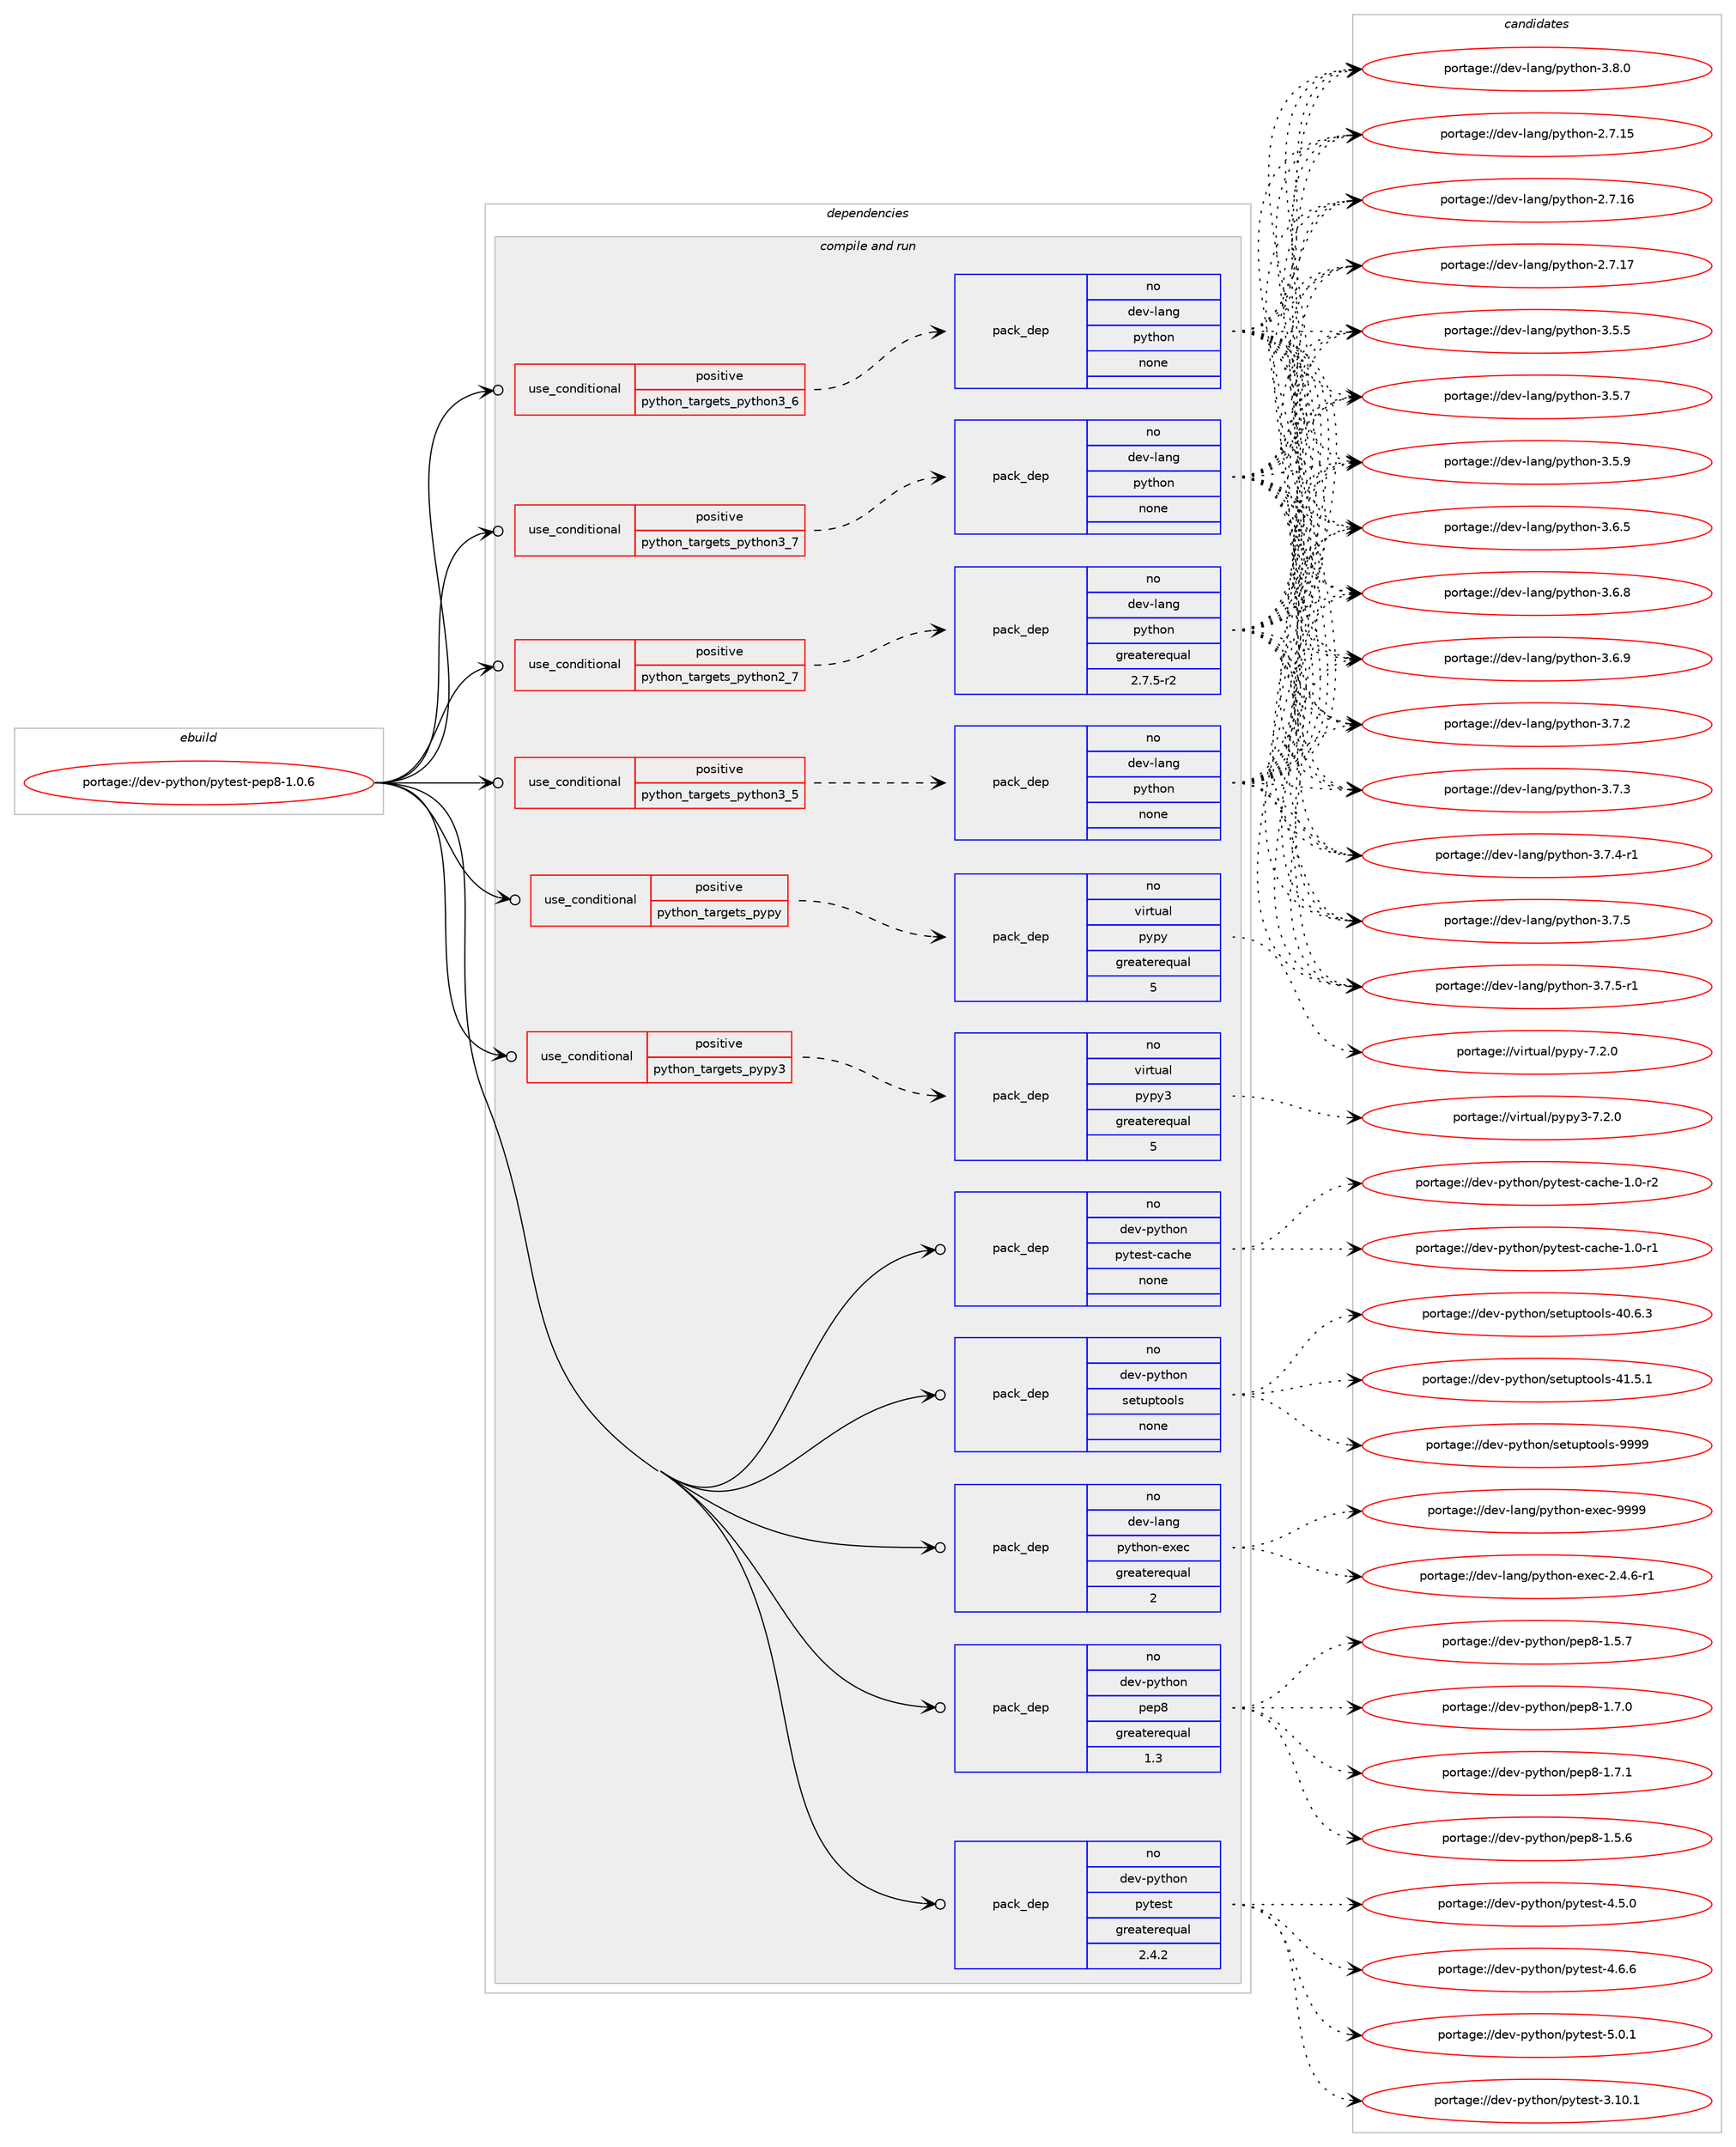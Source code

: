 digraph prolog {

# *************
# Graph options
# *************

newrank=true;
concentrate=true;
compound=true;
graph [rankdir=LR,fontname=Helvetica,fontsize=10,ranksep=1.5];#, ranksep=2.5, nodesep=0.2];
edge  [arrowhead=vee];
node  [fontname=Helvetica,fontsize=10];

# **********
# The ebuild
# **********

subgraph cluster_leftcol {
color=gray;
rank=same;
label=<<i>ebuild</i>>;
id [label="portage://dev-python/pytest-pep8-1.0.6", color=red, width=4, href="../dev-python/pytest-pep8-1.0.6.svg"];
}

# ****************
# The dependencies
# ****************

subgraph cluster_midcol {
color=gray;
label=<<i>dependencies</i>>;
subgraph cluster_compile {
fillcolor="#eeeeee";
style=filled;
label=<<i>compile</i>>;
}
subgraph cluster_compileandrun {
fillcolor="#eeeeee";
style=filled;
label=<<i>compile and run</i>>;
subgraph cond36443 {
dependency164718 [label=<<TABLE BORDER="0" CELLBORDER="1" CELLSPACING="0" CELLPADDING="4"><TR><TD ROWSPAN="3" CELLPADDING="10">use_conditional</TD></TR><TR><TD>positive</TD></TR><TR><TD>python_targets_pypy</TD></TR></TABLE>>, shape=none, color=red];
subgraph pack124888 {
dependency164719 [label=<<TABLE BORDER="0" CELLBORDER="1" CELLSPACING="0" CELLPADDING="4" WIDTH="220"><TR><TD ROWSPAN="6" CELLPADDING="30">pack_dep</TD></TR><TR><TD WIDTH="110">no</TD></TR><TR><TD>virtual</TD></TR><TR><TD>pypy</TD></TR><TR><TD>greaterequal</TD></TR><TR><TD>5</TD></TR></TABLE>>, shape=none, color=blue];
}
dependency164718:e -> dependency164719:w [weight=20,style="dashed",arrowhead="vee"];
}
id:e -> dependency164718:w [weight=20,style="solid",arrowhead="odotvee"];
subgraph cond36444 {
dependency164720 [label=<<TABLE BORDER="0" CELLBORDER="1" CELLSPACING="0" CELLPADDING="4"><TR><TD ROWSPAN="3" CELLPADDING="10">use_conditional</TD></TR><TR><TD>positive</TD></TR><TR><TD>python_targets_pypy3</TD></TR></TABLE>>, shape=none, color=red];
subgraph pack124889 {
dependency164721 [label=<<TABLE BORDER="0" CELLBORDER="1" CELLSPACING="0" CELLPADDING="4" WIDTH="220"><TR><TD ROWSPAN="6" CELLPADDING="30">pack_dep</TD></TR><TR><TD WIDTH="110">no</TD></TR><TR><TD>virtual</TD></TR><TR><TD>pypy3</TD></TR><TR><TD>greaterequal</TD></TR><TR><TD>5</TD></TR></TABLE>>, shape=none, color=blue];
}
dependency164720:e -> dependency164721:w [weight=20,style="dashed",arrowhead="vee"];
}
id:e -> dependency164720:w [weight=20,style="solid",arrowhead="odotvee"];
subgraph cond36445 {
dependency164722 [label=<<TABLE BORDER="0" CELLBORDER="1" CELLSPACING="0" CELLPADDING="4"><TR><TD ROWSPAN="3" CELLPADDING="10">use_conditional</TD></TR><TR><TD>positive</TD></TR><TR><TD>python_targets_python2_7</TD></TR></TABLE>>, shape=none, color=red];
subgraph pack124890 {
dependency164723 [label=<<TABLE BORDER="0" CELLBORDER="1" CELLSPACING="0" CELLPADDING="4" WIDTH="220"><TR><TD ROWSPAN="6" CELLPADDING="30">pack_dep</TD></TR><TR><TD WIDTH="110">no</TD></TR><TR><TD>dev-lang</TD></TR><TR><TD>python</TD></TR><TR><TD>greaterequal</TD></TR><TR><TD>2.7.5-r2</TD></TR></TABLE>>, shape=none, color=blue];
}
dependency164722:e -> dependency164723:w [weight=20,style="dashed",arrowhead="vee"];
}
id:e -> dependency164722:w [weight=20,style="solid",arrowhead="odotvee"];
subgraph cond36446 {
dependency164724 [label=<<TABLE BORDER="0" CELLBORDER="1" CELLSPACING="0" CELLPADDING="4"><TR><TD ROWSPAN="3" CELLPADDING="10">use_conditional</TD></TR><TR><TD>positive</TD></TR><TR><TD>python_targets_python3_5</TD></TR></TABLE>>, shape=none, color=red];
subgraph pack124891 {
dependency164725 [label=<<TABLE BORDER="0" CELLBORDER="1" CELLSPACING="0" CELLPADDING="4" WIDTH="220"><TR><TD ROWSPAN="6" CELLPADDING="30">pack_dep</TD></TR><TR><TD WIDTH="110">no</TD></TR><TR><TD>dev-lang</TD></TR><TR><TD>python</TD></TR><TR><TD>none</TD></TR><TR><TD></TD></TR></TABLE>>, shape=none, color=blue];
}
dependency164724:e -> dependency164725:w [weight=20,style="dashed",arrowhead="vee"];
}
id:e -> dependency164724:w [weight=20,style="solid",arrowhead="odotvee"];
subgraph cond36447 {
dependency164726 [label=<<TABLE BORDER="0" CELLBORDER="1" CELLSPACING="0" CELLPADDING="4"><TR><TD ROWSPAN="3" CELLPADDING="10">use_conditional</TD></TR><TR><TD>positive</TD></TR><TR><TD>python_targets_python3_6</TD></TR></TABLE>>, shape=none, color=red];
subgraph pack124892 {
dependency164727 [label=<<TABLE BORDER="0" CELLBORDER="1" CELLSPACING="0" CELLPADDING="4" WIDTH="220"><TR><TD ROWSPAN="6" CELLPADDING="30">pack_dep</TD></TR><TR><TD WIDTH="110">no</TD></TR><TR><TD>dev-lang</TD></TR><TR><TD>python</TD></TR><TR><TD>none</TD></TR><TR><TD></TD></TR></TABLE>>, shape=none, color=blue];
}
dependency164726:e -> dependency164727:w [weight=20,style="dashed",arrowhead="vee"];
}
id:e -> dependency164726:w [weight=20,style="solid",arrowhead="odotvee"];
subgraph cond36448 {
dependency164728 [label=<<TABLE BORDER="0" CELLBORDER="1" CELLSPACING="0" CELLPADDING="4"><TR><TD ROWSPAN="3" CELLPADDING="10">use_conditional</TD></TR><TR><TD>positive</TD></TR><TR><TD>python_targets_python3_7</TD></TR></TABLE>>, shape=none, color=red];
subgraph pack124893 {
dependency164729 [label=<<TABLE BORDER="0" CELLBORDER="1" CELLSPACING="0" CELLPADDING="4" WIDTH="220"><TR><TD ROWSPAN="6" CELLPADDING="30">pack_dep</TD></TR><TR><TD WIDTH="110">no</TD></TR><TR><TD>dev-lang</TD></TR><TR><TD>python</TD></TR><TR><TD>none</TD></TR><TR><TD></TD></TR></TABLE>>, shape=none, color=blue];
}
dependency164728:e -> dependency164729:w [weight=20,style="dashed",arrowhead="vee"];
}
id:e -> dependency164728:w [weight=20,style="solid",arrowhead="odotvee"];
subgraph pack124894 {
dependency164730 [label=<<TABLE BORDER="0" CELLBORDER="1" CELLSPACING="0" CELLPADDING="4" WIDTH="220"><TR><TD ROWSPAN="6" CELLPADDING="30">pack_dep</TD></TR><TR><TD WIDTH="110">no</TD></TR><TR><TD>dev-lang</TD></TR><TR><TD>python-exec</TD></TR><TR><TD>greaterequal</TD></TR><TR><TD>2</TD></TR></TABLE>>, shape=none, color=blue];
}
id:e -> dependency164730:w [weight=20,style="solid",arrowhead="odotvee"];
subgraph pack124895 {
dependency164731 [label=<<TABLE BORDER="0" CELLBORDER="1" CELLSPACING="0" CELLPADDING="4" WIDTH="220"><TR><TD ROWSPAN="6" CELLPADDING="30">pack_dep</TD></TR><TR><TD WIDTH="110">no</TD></TR><TR><TD>dev-python</TD></TR><TR><TD>pep8</TD></TR><TR><TD>greaterequal</TD></TR><TR><TD>1.3</TD></TR></TABLE>>, shape=none, color=blue];
}
id:e -> dependency164731:w [weight=20,style="solid",arrowhead="odotvee"];
subgraph pack124896 {
dependency164732 [label=<<TABLE BORDER="0" CELLBORDER="1" CELLSPACING="0" CELLPADDING="4" WIDTH="220"><TR><TD ROWSPAN="6" CELLPADDING="30">pack_dep</TD></TR><TR><TD WIDTH="110">no</TD></TR><TR><TD>dev-python</TD></TR><TR><TD>pytest</TD></TR><TR><TD>greaterequal</TD></TR><TR><TD>2.4.2</TD></TR></TABLE>>, shape=none, color=blue];
}
id:e -> dependency164732:w [weight=20,style="solid",arrowhead="odotvee"];
subgraph pack124897 {
dependency164733 [label=<<TABLE BORDER="0" CELLBORDER="1" CELLSPACING="0" CELLPADDING="4" WIDTH="220"><TR><TD ROWSPAN="6" CELLPADDING="30">pack_dep</TD></TR><TR><TD WIDTH="110">no</TD></TR><TR><TD>dev-python</TD></TR><TR><TD>pytest-cache</TD></TR><TR><TD>none</TD></TR><TR><TD></TD></TR></TABLE>>, shape=none, color=blue];
}
id:e -> dependency164733:w [weight=20,style="solid",arrowhead="odotvee"];
subgraph pack124898 {
dependency164734 [label=<<TABLE BORDER="0" CELLBORDER="1" CELLSPACING="0" CELLPADDING="4" WIDTH="220"><TR><TD ROWSPAN="6" CELLPADDING="30">pack_dep</TD></TR><TR><TD WIDTH="110">no</TD></TR><TR><TD>dev-python</TD></TR><TR><TD>setuptools</TD></TR><TR><TD>none</TD></TR><TR><TD></TD></TR></TABLE>>, shape=none, color=blue];
}
id:e -> dependency164734:w [weight=20,style="solid",arrowhead="odotvee"];
}
subgraph cluster_run {
fillcolor="#eeeeee";
style=filled;
label=<<i>run</i>>;
}
}

# **************
# The candidates
# **************

subgraph cluster_choices {
rank=same;
color=gray;
label=<<i>candidates</i>>;

subgraph choice124888 {
color=black;
nodesep=1;
choiceportage1181051141161179710847112121112121455546504648 [label="portage://virtual/pypy-7.2.0", color=red, width=4,href="../virtual/pypy-7.2.0.svg"];
dependency164719:e -> choiceportage1181051141161179710847112121112121455546504648:w [style=dotted,weight="100"];
}
subgraph choice124889 {
color=black;
nodesep=1;
choiceportage118105114116117971084711212111212151455546504648 [label="portage://virtual/pypy3-7.2.0", color=red, width=4,href="../virtual/pypy3-7.2.0.svg"];
dependency164721:e -> choiceportage118105114116117971084711212111212151455546504648:w [style=dotted,weight="100"];
}
subgraph choice124890 {
color=black;
nodesep=1;
choiceportage10010111845108971101034711212111610411111045504655464953 [label="portage://dev-lang/python-2.7.15", color=red, width=4,href="../dev-lang/python-2.7.15.svg"];
choiceportage10010111845108971101034711212111610411111045504655464954 [label="portage://dev-lang/python-2.7.16", color=red, width=4,href="../dev-lang/python-2.7.16.svg"];
choiceportage10010111845108971101034711212111610411111045504655464955 [label="portage://dev-lang/python-2.7.17", color=red, width=4,href="../dev-lang/python-2.7.17.svg"];
choiceportage100101118451089711010347112121116104111110455146534653 [label="portage://dev-lang/python-3.5.5", color=red, width=4,href="../dev-lang/python-3.5.5.svg"];
choiceportage100101118451089711010347112121116104111110455146534655 [label="portage://dev-lang/python-3.5.7", color=red, width=4,href="../dev-lang/python-3.5.7.svg"];
choiceportage100101118451089711010347112121116104111110455146534657 [label="portage://dev-lang/python-3.5.9", color=red, width=4,href="../dev-lang/python-3.5.9.svg"];
choiceportage100101118451089711010347112121116104111110455146544653 [label="portage://dev-lang/python-3.6.5", color=red, width=4,href="../dev-lang/python-3.6.5.svg"];
choiceportage100101118451089711010347112121116104111110455146544656 [label="portage://dev-lang/python-3.6.8", color=red, width=4,href="../dev-lang/python-3.6.8.svg"];
choiceportage100101118451089711010347112121116104111110455146544657 [label="portage://dev-lang/python-3.6.9", color=red, width=4,href="../dev-lang/python-3.6.9.svg"];
choiceportage100101118451089711010347112121116104111110455146554650 [label="portage://dev-lang/python-3.7.2", color=red, width=4,href="../dev-lang/python-3.7.2.svg"];
choiceportage100101118451089711010347112121116104111110455146554651 [label="portage://dev-lang/python-3.7.3", color=red, width=4,href="../dev-lang/python-3.7.3.svg"];
choiceportage1001011184510897110103471121211161041111104551465546524511449 [label="portage://dev-lang/python-3.7.4-r1", color=red, width=4,href="../dev-lang/python-3.7.4-r1.svg"];
choiceportage100101118451089711010347112121116104111110455146554653 [label="portage://dev-lang/python-3.7.5", color=red, width=4,href="../dev-lang/python-3.7.5.svg"];
choiceportage1001011184510897110103471121211161041111104551465546534511449 [label="portage://dev-lang/python-3.7.5-r1", color=red, width=4,href="../dev-lang/python-3.7.5-r1.svg"];
choiceportage100101118451089711010347112121116104111110455146564648 [label="portage://dev-lang/python-3.8.0", color=red, width=4,href="../dev-lang/python-3.8.0.svg"];
dependency164723:e -> choiceportage10010111845108971101034711212111610411111045504655464953:w [style=dotted,weight="100"];
dependency164723:e -> choiceportage10010111845108971101034711212111610411111045504655464954:w [style=dotted,weight="100"];
dependency164723:e -> choiceportage10010111845108971101034711212111610411111045504655464955:w [style=dotted,weight="100"];
dependency164723:e -> choiceportage100101118451089711010347112121116104111110455146534653:w [style=dotted,weight="100"];
dependency164723:e -> choiceportage100101118451089711010347112121116104111110455146534655:w [style=dotted,weight="100"];
dependency164723:e -> choiceportage100101118451089711010347112121116104111110455146534657:w [style=dotted,weight="100"];
dependency164723:e -> choiceportage100101118451089711010347112121116104111110455146544653:w [style=dotted,weight="100"];
dependency164723:e -> choiceportage100101118451089711010347112121116104111110455146544656:w [style=dotted,weight="100"];
dependency164723:e -> choiceportage100101118451089711010347112121116104111110455146544657:w [style=dotted,weight="100"];
dependency164723:e -> choiceportage100101118451089711010347112121116104111110455146554650:w [style=dotted,weight="100"];
dependency164723:e -> choiceportage100101118451089711010347112121116104111110455146554651:w [style=dotted,weight="100"];
dependency164723:e -> choiceportage1001011184510897110103471121211161041111104551465546524511449:w [style=dotted,weight="100"];
dependency164723:e -> choiceportage100101118451089711010347112121116104111110455146554653:w [style=dotted,weight="100"];
dependency164723:e -> choiceportage1001011184510897110103471121211161041111104551465546534511449:w [style=dotted,weight="100"];
dependency164723:e -> choiceportage100101118451089711010347112121116104111110455146564648:w [style=dotted,weight="100"];
}
subgraph choice124891 {
color=black;
nodesep=1;
choiceportage10010111845108971101034711212111610411111045504655464953 [label="portage://dev-lang/python-2.7.15", color=red, width=4,href="../dev-lang/python-2.7.15.svg"];
choiceportage10010111845108971101034711212111610411111045504655464954 [label="portage://dev-lang/python-2.7.16", color=red, width=4,href="../dev-lang/python-2.7.16.svg"];
choiceportage10010111845108971101034711212111610411111045504655464955 [label="portage://dev-lang/python-2.7.17", color=red, width=4,href="../dev-lang/python-2.7.17.svg"];
choiceportage100101118451089711010347112121116104111110455146534653 [label="portage://dev-lang/python-3.5.5", color=red, width=4,href="../dev-lang/python-3.5.5.svg"];
choiceportage100101118451089711010347112121116104111110455146534655 [label="portage://dev-lang/python-3.5.7", color=red, width=4,href="../dev-lang/python-3.5.7.svg"];
choiceportage100101118451089711010347112121116104111110455146534657 [label="portage://dev-lang/python-3.5.9", color=red, width=4,href="../dev-lang/python-3.5.9.svg"];
choiceportage100101118451089711010347112121116104111110455146544653 [label="portage://dev-lang/python-3.6.5", color=red, width=4,href="../dev-lang/python-3.6.5.svg"];
choiceportage100101118451089711010347112121116104111110455146544656 [label="portage://dev-lang/python-3.6.8", color=red, width=4,href="../dev-lang/python-3.6.8.svg"];
choiceportage100101118451089711010347112121116104111110455146544657 [label="portage://dev-lang/python-3.6.9", color=red, width=4,href="../dev-lang/python-3.6.9.svg"];
choiceportage100101118451089711010347112121116104111110455146554650 [label="portage://dev-lang/python-3.7.2", color=red, width=4,href="../dev-lang/python-3.7.2.svg"];
choiceportage100101118451089711010347112121116104111110455146554651 [label="portage://dev-lang/python-3.7.3", color=red, width=4,href="../dev-lang/python-3.7.3.svg"];
choiceportage1001011184510897110103471121211161041111104551465546524511449 [label="portage://dev-lang/python-3.7.4-r1", color=red, width=4,href="../dev-lang/python-3.7.4-r1.svg"];
choiceportage100101118451089711010347112121116104111110455146554653 [label="portage://dev-lang/python-3.7.5", color=red, width=4,href="../dev-lang/python-3.7.5.svg"];
choiceportage1001011184510897110103471121211161041111104551465546534511449 [label="portage://dev-lang/python-3.7.5-r1", color=red, width=4,href="../dev-lang/python-3.7.5-r1.svg"];
choiceportage100101118451089711010347112121116104111110455146564648 [label="portage://dev-lang/python-3.8.0", color=red, width=4,href="../dev-lang/python-3.8.0.svg"];
dependency164725:e -> choiceportage10010111845108971101034711212111610411111045504655464953:w [style=dotted,weight="100"];
dependency164725:e -> choiceportage10010111845108971101034711212111610411111045504655464954:w [style=dotted,weight="100"];
dependency164725:e -> choiceportage10010111845108971101034711212111610411111045504655464955:w [style=dotted,weight="100"];
dependency164725:e -> choiceportage100101118451089711010347112121116104111110455146534653:w [style=dotted,weight="100"];
dependency164725:e -> choiceportage100101118451089711010347112121116104111110455146534655:w [style=dotted,weight="100"];
dependency164725:e -> choiceportage100101118451089711010347112121116104111110455146534657:w [style=dotted,weight="100"];
dependency164725:e -> choiceportage100101118451089711010347112121116104111110455146544653:w [style=dotted,weight="100"];
dependency164725:e -> choiceportage100101118451089711010347112121116104111110455146544656:w [style=dotted,weight="100"];
dependency164725:e -> choiceportage100101118451089711010347112121116104111110455146544657:w [style=dotted,weight="100"];
dependency164725:e -> choiceportage100101118451089711010347112121116104111110455146554650:w [style=dotted,weight="100"];
dependency164725:e -> choiceportage100101118451089711010347112121116104111110455146554651:w [style=dotted,weight="100"];
dependency164725:e -> choiceportage1001011184510897110103471121211161041111104551465546524511449:w [style=dotted,weight="100"];
dependency164725:e -> choiceportage100101118451089711010347112121116104111110455146554653:w [style=dotted,weight="100"];
dependency164725:e -> choiceportage1001011184510897110103471121211161041111104551465546534511449:w [style=dotted,weight="100"];
dependency164725:e -> choiceportage100101118451089711010347112121116104111110455146564648:w [style=dotted,weight="100"];
}
subgraph choice124892 {
color=black;
nodesep=1;
choiceportage10010111845108971101034711212111610411111045504655464953 [label="portage://dev-lang/python-2.7.15", color=red, width=4,href="../dev-lang/python-2.7.15.svg"];
choiceportage10010111845108971101034711212111610411111045504655464954 [label="portage://dev-lang/python-2.7.16", color=red, width=4,href="../dev-lang/python-2.7.16.svg"];
choiceportage10010111845108971101034711212111610411111045504655464955 [label="portage://dev-lang/python-2.7.17", color=red, width=4,href="../dev-lang/python-2.7.17.svg"];
choiceportage100101118451089711010347112121116104111110455146534653 [label="portage://dev-lang/python-3.5.5", color=red, width=4,href="../dev-lang/python-3.5.5.svg"];
choiceportage100101118451089711010347112121116104111110455146534655 [label="portage://dev-lang/python-3.5.7", color=red, width=4,href="../dev-lang/python-3.5.7.svg"];
choiceportage100101118451089711010347112121116104111110455146534657 [label="portage://dev-lang/python-3.5.9", color=red, width=4,href="../dev-lang/python-3.5.9.svg"];
choiceportage100101118451089711010347112121116104111110455146544653 [label="portage://dev-lang/python-3.6.5", color=red, width=4,href="../dev-lang/python-3.6.5.svg"];
choiceportage100101118451089711010347112121116104111110455146544656 [label="portage://dev-lang/python-3.6.8", color=red, width=4,href="../dev-lang/python-3.6.8.svg"];
choiceportage100101118451089711010347112121116104111110455146544657 [label="portage://dev-lang/python-3.6.9", color=red, width=4,href="../dev-lang/python-3.6.9.svg"];
choiceportage100101118451089711010347112121116104111110455146554650 [label="portage://dev-lang/python-3.7.2", color=red, width=4,href="../dev-lang/python-3.7.2.svg"];
choiceportage100101118451089711010347112121116104111110455146554651 [label="portage://dev-lang/python-3.7.3", color=red, width=4,href="../dev-lang/python-3.7.3.svg"];
choiceportage1001011184510897110103471121211161041111104551465546524511449 [label="portage://dev-lang/python-3.7.4-r1", color=red, width=4,href="../dev-lang/python-3.7.4-r1.svg"];
choiceportage100101118451089711010347112121116104111110455146554653 [label="portage://dev-lang/python-3.7.5", color=red, width=4,href="../dev-lang/python-3.7.5.svg"];
choiceportage1001011184510897110103471121211161041111104551465546534511449 [label="portage://dev-lang/python-3.7.5-r1", color=red, width=4,href="../dev-lang/python-3.7.5-r1.svg"];
choiceportage100101118451089711010347112121116104111110455146564648 [label="portage://dev-lang/python-3.8.0", color=red, width=4,href="../dev-lang/python-3.8.0.svg"];
dependency164727:e -> choiceportage10010111845108971101034711212111610411111045504655464953:w [style=dotted,weight="100"];
dependency164727:e -> choiceportage10010111845108971101034711212111610411111045504655464954:w [style=dotted,weight="100"];
dependency164727:e -> choiceportage10010111845108971101034711212111610411111045504655464955:w [style=dotted,weight="100"];
dependency164727:e -> choiceportage100101118451089711010347112121116104111110455146534653:w [style=dotted,weight="100"];
dependency164727:e -> choiceportage100101118451089711010347112121116104111110455146534655:w [style=dotted,weight="100"];
dependency164727:e -> choiceportage100101118451089711010347112121116104111110455146534657:w [style=dotted,weight="100"];
dependency164727:e -> choiceportage100101118451089711010347112121116104111110455146544653:w [style=dotted,weight="100"];
dependency164727:e -> choiceportage100101118451089711010347112121116104111110455146544656:w [style=dotted,weight="100"];
dependency164727:e -> choiceportage100101118451089711010347112121116104111110455146544657:w [style=dotted,weight="100"];
dependency164727:e -> choiceportage100101118451089711010347112121116104111110455146554650:w [style=dotted,weight="100"];
dependency164727:e -> choiceportage100101118451089711010347112121116104111110455146554651:w [style=dotted,weight="100"];
dependency164727:e -> choiceportage1001011184510897110103471121211161041111104551465546524511449:w [style=dotted,weight="100"];
dependency164727:e -> choiceportage100101118451089711010347112121116104111110455146554653:w [style=dotted,weight="100"];
dependency164727:e -> choiceportage1001011184510897110103471121211161041111104551465546534511449:w [style=dotted,weight="100"];
dependency164727:e -> choiceportage100101118451089711010347112121116104111110455146564648:w [style=dotted,weight="100"];
}
subgraph choice124893 {
color=black;
nodesep=1;
choiceportage10010111845108971101034711212111610411111045504655464953 [label="portage://dev-lang/python-2.7.15", color=red, width=4,href="../dev-lang/python-2.7.15.svg"];
choiceportage10010111845108971101034711212111610411111045504655464954 [label="portage://dev-lang/python-2.7.16", color=red, width=4,href="../dev-lang/python-2.7.16.svg"];
choiceportage10010111845108971101034711212111610411111045504655464955 [label="portage://dev-lang/python-2.7.17", color=red, width=4,href="../dev-lang/python-2.7.17.svg"];
choiceportage100101118451089711010347112121116104111110455146534653 [label="portage://dev-lang/python-3.5.5", color=red, width=4,href="../dev-lang/python-3.5.5.svg"];
choiceportage100101118451089711010347112121116104111110455146534655 [label="portage://dev-lang/python-3.5.7", color=red, width=4,href="../dev-lang/python-3.5.7.svg"];
choiceportage100101118451089711010347112121116104111110455146534657 [label="portage://dev-lang/python-3.5.9", color=red, width=4,href="../dev-lang/python-3.5.9.svg"];
choiceportage100101118451089711010347112121116104111110455146544653 [label="portage://dev-lang/python-3.6.5", color=red, width=4,href="../dev-lang/python-3.6.5.svg"];
choiceportage100101118451089711010347112121116104111110455146544656 [label="portage://dev-lang/python-3.6.8", color=red, width=4,href="../dev-lang/python-3.6.8.svg"];
choiceportage100101118451089711010347112121116104111110455146544657 [label="portage://dev-lang/python-3.6.9", color=red, width=4,href="../dev-lang/python-3.6.9.svg"];
choiceportage100101118451089711010347112121116104111110455146554650 [label="portage://dev-lang/python-3.7.2", color=red, width=4,href="../dev-lang/python-3.7.2.svg"];
choiceportage100101118451089711010347112121116104111110455146554651 [label="portage://dev-lang/python-3.7.3", color=red, width=4,href="../dev-lang/python-3.7.3.svg"];
choiceportage1001011184510897110103471121211161041111104551465546524511449 [label="portage://dev-lang/python-3.7.4-r1", color=red, width=4,href="../dev-lang/python-3.7.4-r1.svg"];
choiceportage100101118451089711010347112121116104111110455146554653 [label="portage://dev-lang/python-3.7.5", color=red, width=4,href="../dev-lang/python-3.7.5.svg"];
choiceportage1001011184510897110103471121211161041111104551465546534511449 [label="portage://dev-lang/python-3.7.5-r1", color=red, width=4,href="../dev-lang/python-3.7.5-r1.svg"];
choiceportage100101118451089711010347112121116104111110455146564648 [label="portage://dev-lang/python-3.8.0", color=red, width=4,href="../dev-lang/python-3.8.0.svg"];
dependency164729:e -> choiceportage10010111845108971101034711212111610411111045504655464953:w [style=dotted,weight="100"];
dependency164729:e -> choiceportage10010111845108971101034711212111610411111045504655464954:w [style=dotted,weight="100"];
dependency164729:e -> choiceportage10010111845108971101034711212111610411111045504655464955:w [style=dotted,weight="100"];
dependency164729:e -> choiceportage100101118451089711010347112121116104111110455146534653:w [style=dotted,weight="100"];
dependency164729:e -> choiceportage100101118451089711010347112121116104111110455146534655:w [style=dotted,weight="100"];
dependency164729:e -> choiceportage100101118451089711010347112121116104111110455146534657:w [style=dotted,weight="100"];
dependency164729:e -> choiceportage100101118451089711010347112121116104111110455146544653:w [style=dotted,weight="100"];
dependency164729:e -> choiceportage100101118451089711010347112121116104111110455146544656:w [style=dotted,weight="100"];
dependency164729:e -> choiceportage100101118451089711010347112121116104111110455146544657:w [style=dotted,weight="100"];
dependency164729:e -> choiceportage100101118451089711010347112121116104111110455146554650:w [style=dotted,weight="100"];
dependency164729:e -> choiceportage100101118451089711010347112121116104111110455146554651:w [style=dotted,weight="100"];
dependency164729:e -> choiceportage1001011184510897110103471121211161041111104551465546524511449:w [style=dotted,weight="100"];
dependency164729:e -> choiceportage100101118451089711010347112121116104111110455146554653:w [style=dotted,weight="100"];
dependency164729:e -> choiceportage1001011184510897110103471121211161041111104551465546534511449:w [style=dotted,weight="100"];
dependency164729:e -> choiceportage100101118451089711010347112121116104111110455146564648:w [style=dotted,weight="100"];
}
subgraph choice124894 {
color=black;
nodesep=1;
choiceportage10010111845108971101034711212111610411111045101120101994550465246544511449 [label="portage://dev-lang/python-exec-2.4.6-r1", color=red, width=4,href="../dev-lang/python-exec-2.4.6-r1.svg"];
choiceportage10010111845108971101034711212111610411111045101120101994557575757 [label="portage://dev-lang/python-exec-9999", color=red, width=4,href="../dev-lang/python-exec-9999.svg"];
dependency164730:e -> choiceportage10010111845108971101034711212111610411111045101120101994550465246544511449:w [style=dotted,weight="100"];
dependency164730:e -> choiceportage10010111845108971101034711212111610411111045101120101994557575757:w [style=dotted,weight="100"];
}
subgraph choice124895 {
color=black;
nodesep=1;
choiceportage100101118451121211161041111104711210111256454946534654 [label="portage://dev-python/pep8-1.5.6", color=red, width=4,href="../dev-python/pep8-1.5.6.svg"];
choiceportage100101118451121211161041111104711210111256454946534655 [label="portage://dev-python/pep8-1.5.7", color=red, width=4,href="../dev-python/pep8-1.5.7.svg"];
choiceportage100101118451121211161041111104711210111256454946554648 [label="portage://dev-python/pep8-1.7.0", color=red, width=4,href="../dev-python/pep8-1.7.0.svg"];
choiceportage100101118451121211161041111104711210111256454946554649 [label="portage://dev-python/pep8-1.7.1", color=red, width=4,href="../dev-python/pep8-1.7.1.svg"];
dependency164731:e -> choiceportage100101118451121211161041111104711210111256454946534654:w [style=dotted,weight="100"];
dependency164731:e -> choiceportage100101118451121211161041111104711210111256454946534655:w [style=dotted,weight="100"];
dependency164731:e -> choiceportage100101118451121211161041111104711210111256454946554648:w [style=dotted,weight="100"];
dependency164731:e -> choiceportage100101118451121211161041111104711210111256454946554649:w [style=dotted,weight="100"];
}
subgraph choice124896 {
color=black;
nodesep=1;
choiceportage100101118451121211161041111104711212111610111511645514649484649 [label="portage://dev-python/pytest-3.10.1", color=red, width=4,href="../dev-python/pytest-3.10.1.svg"];
choiceportage1001011184511212111610411111047112121116101115116455246534648 [label="portage://dev-python/pytest-4.5.0", color=red, width=4,href="../dev-python/pytest-4.5.0.svg"];
choiceportage1001011184511212111610411111047112121116101115116455246544654 [label="portage://dev-python/pytest-4.6.6", color=red, width=4,href="../dev-python/pytest-4.6.6.svg"];
choiceportage1001011184511212111610411111047112121116101115116455346484649 [label="portage://dev-python/pytest-5.0.1", color=red, width=4,href="../dev-python/pytest-5.0.1.svg"];
dependency164732:e -> choiceportage100101118451121211161041111104711212111610111511645514649484649:w [style=dotted,weight="100"];
dependency164732:e -> choiceportage1001011184511212111610411111047112121116101115116455246534648:w [style=dotted,weight="100"];
dependency164732:e -> choiceportage1001011184511212111610411111047112121116101115116455246544654:w [style=dotted,weight="100"];
dependency164732:e -> choiceportage1001011184511212111610411111047112121116101115116455346484649:w [style=dotted,weight="100"];
}
subgraph choice124897 {
color=black;
nodesep=1;
choiceportage100101118451121211161041111104711212111610111511645999799104101454946484511449 [label="portage://dev-python/pytest-cache-1.0-r1", color=red, width=4,href="../dev-python/pytest-cache-1.0-r1.svg"];
choiceportage100101118451121211161041111104711212111610111511645999799104101454946484511450 [label="portage://dev-python/pytest-cache-1.0-r2", color=red, width=4,href="../dev-python/pytest-cache-1.0-r2.svg"];
dependency164733:e -> choiceportage100101118451121211161041111104711212111610111511645999799104101454946484511449:w [style=dotted,weight="100"];
dependency164733:e -> choiceportage100101118451121211161041111104711212111610111511645999799104101454946484511450:w [style=dotted,weight="100"];
}
subgraph choice124898 {
color=black;
nodesep=1;
choiceportage100101118451121211161041111104711510111611711211611111110811545524846544651 [label="portage://dev-python/setuptools-40.6.3", color=red, width=4,href="../dev-python/setuptools-40.6.3.svg"];
choiceportage100101118451121211161041111104711510111611711211611111110811545524946534649 [label="portage://dev-python/setuptools-41.5.1", color=red, width=4,href="../dev-python/setuptools-41.5.1.svg"];
choiceportage10010111845112121116104111110471151011161171121161111111081154557575757 [label="portage://dev-python/setuptools-9999", color=red, width=4,href="../dev-python/setuptools-9999.svg"];
dependency164734:e -> choiceportage100101118451121211161041111104711510111611711211611111110811545524846544651:w [style=dotted,weight="100"];
dependency164734:e -> choiceportage100101118451121211161041111104711510111611711211611111110811545524946534649:w [style=dotted,weight="100"];
dependency164734:e -> choiceportage10010111845112121116104111110471151011161171121161111111081154557575757:w [style=dotted,weight="100"];
}
}

}
